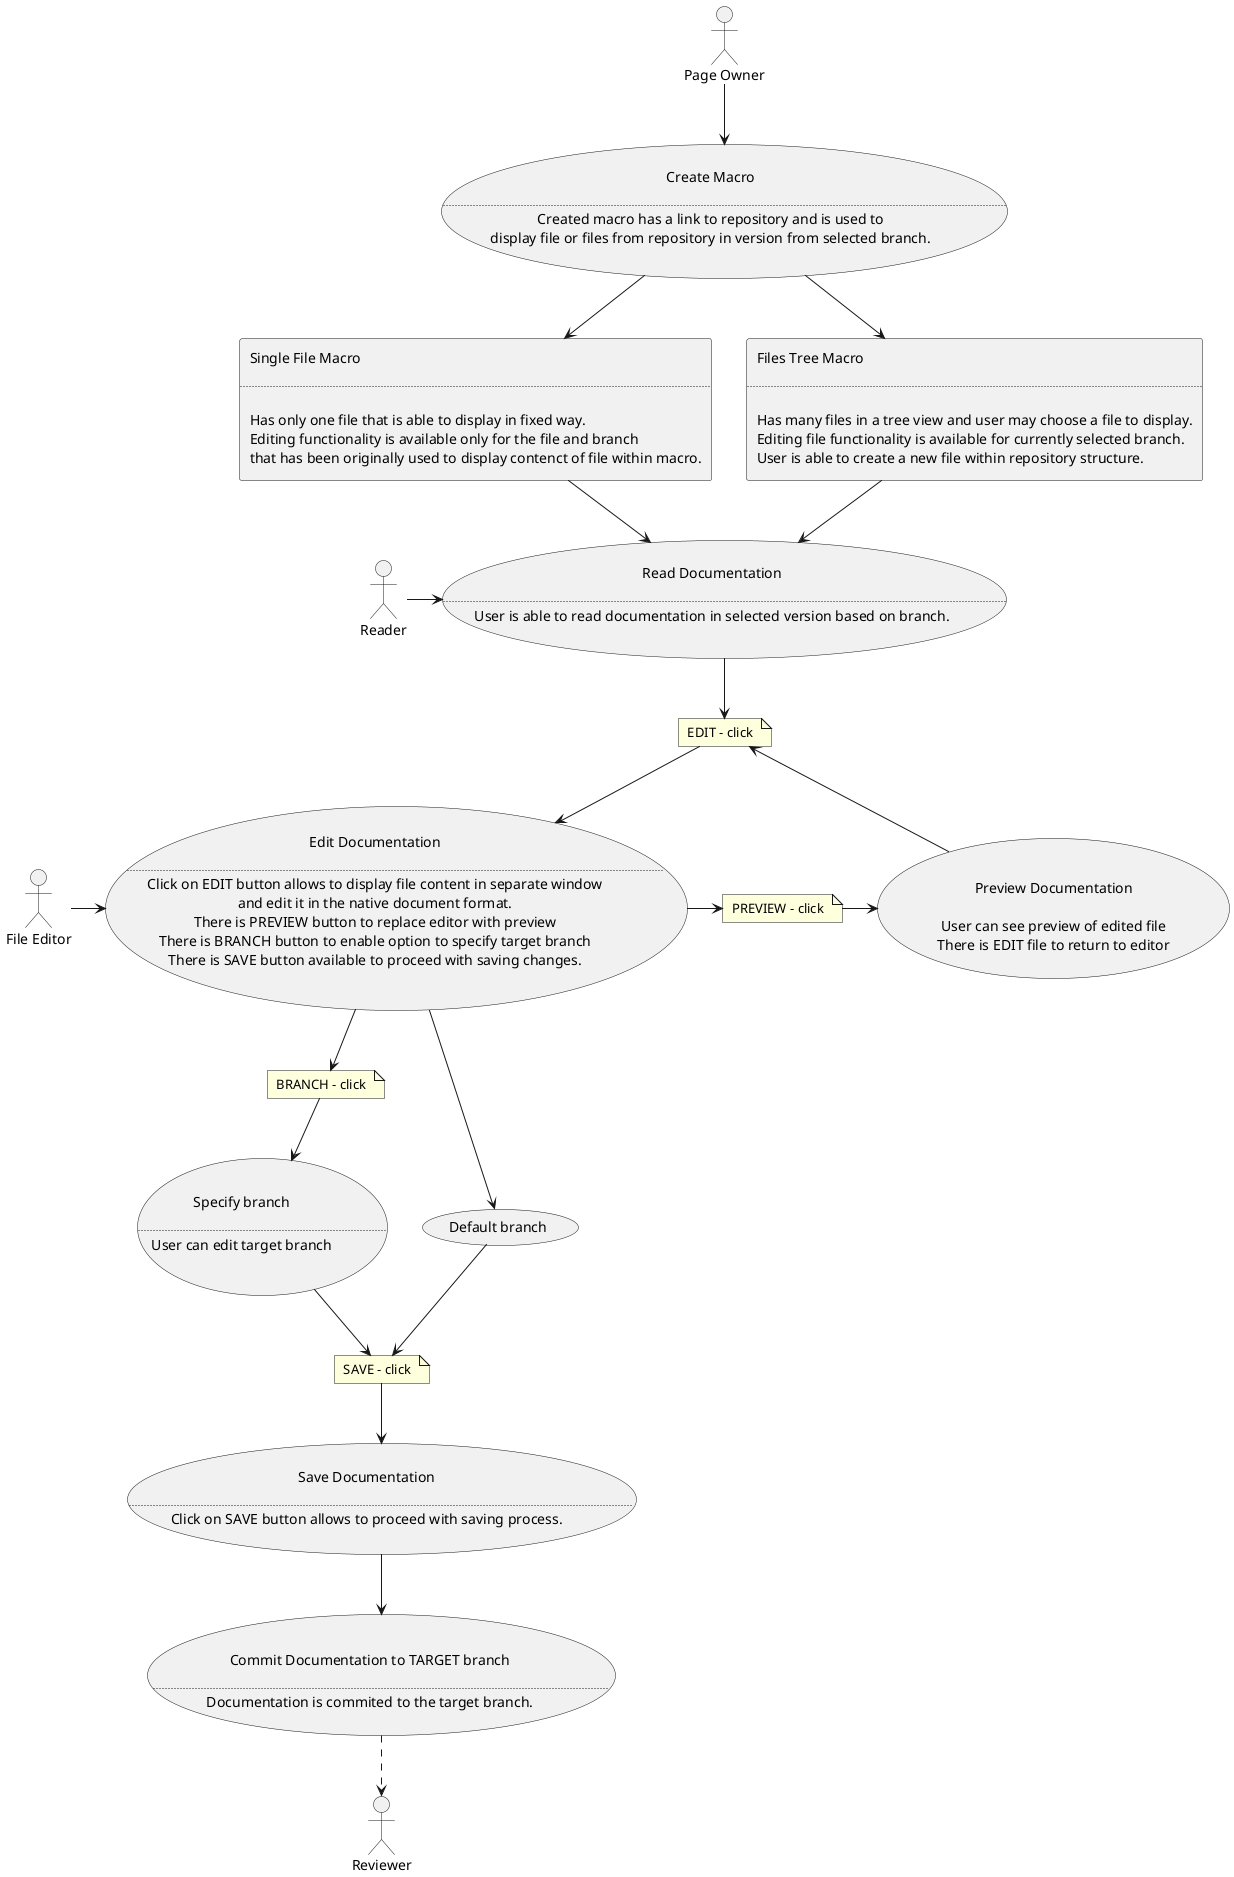 @startuml

skinparam handwritten false

skinparam rectangle {
    roundCorner<<Concept>> 25
}

PageOwner as "Page Owner"
Reader as "Reader"
FileEditor as "File Editor"
Reviewer as "Reviewer"


usecase CreateMacro as "

Create Macro

..
Created macro has a link to repository and is used to
display file or files from repository in version from selected branch.
"


PageOwner --> CreateMacro

rectangle SingleFileMacro as "
Single File Macro

..

Has only one file that is able to display in fixed way.
Editing functionality is available only for the file and branch
that has been originally used to display contenct of file within macro.
"

rectangle MultipleFilesMacro as "
Files Tree Macro

..

Has many files in a tree view and user may choose a file to display.
Editing file functionality is available for currently selected branch.
User is able to create a new file within repository structure.
"


CreateMacro --> SingleFileMacro
CreateMacro --> MultipleFilesMacro



usecase ReadMacroContent as "

Read Documentation

..
User is able to read documentation in selected version based on branch.
"

SingleFileMacro --> ReadMacroContent
MultipleFilesMacro --> ReadMacroContent

Reader -> ReadMacroContent

usecase EditFileContent as "

Edit Documentation

..
Click on EDIT button allows to display file content in separate window
and edit it in the native document format.
There is PREVIEW button to replace editor with preview
There is BRANCH button to enable option to specify target branch
There is SAVE button available to proceed with saving changes.
"

note " PREVIEW - click " as PreviewButton
note " EDIT - click " as EditButton

usecase PreviewFileContent as "

Preview Documentation

User can see preview of edited file
There is EDIT file to return to editor
"

ReadMacroContent --> EditButton
EditButton --> EditFileContent

FileEditor -> EditFileContent

note " BRANCH - click " as BranchButton

usecase DefaultBranch as "
Default branch
"

usecase SpecifyBranch as "

Specify branch

..
User can edit target branch

"

usecase SaveFileContent as "

Save Documentation

..
Click on SAVE button allows to proceed with saving process.
"

note " SAVE - click " as SaveButton

EditFileContent -> PreviewButton
PreviewButton -> PreviewFileContent
PreviewFileContent --> EditButton
EditFileContent --> BranchButton
BranchButton --> SpecifyBranch
SpecifyBranch --> SaveButton
EditFileContent --> DefaultBranch
DefaultBranch --> SaveButton
SaveButton --> SaveFileContent


usecase SaveToTargetBranch as "

Commit Documentation to TARGET branch

..
Documentation is commited to the target branch.
"


SaveFileContent --> SaveToTargetBranch

SaveToTargetBranch ..> Reviewer


@enduml